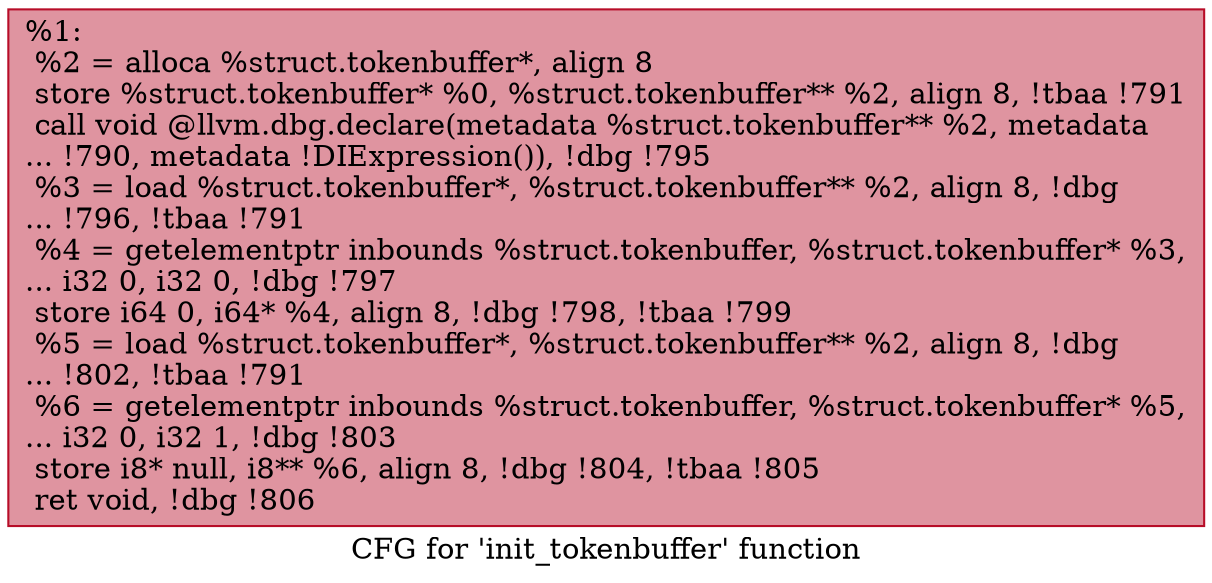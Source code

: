 digraph "CFG for 'init_tokenbuffer' function" {
	label="CFG for 'init_tokenbuffer' function";

	Node0x1c20210 [shape=record,color="#b70d28ff", style=filled, fillcolor="#b70d2870",label="{%1:\l  %2 = alloca %struct.tokenbuffer*, align 8\l  store %struct.tokenbuffer* %0, %struct.tokenbuffer** %2, align 8, !tbaa !791\l  call void @llvm.dbg.declare(metadata %struct.tokenbuffer** %2, metadata\l... !790, metadata !DIExpression()), !dbg !795\l  %3 = load %struct.tokenbuffer*, %struct.tokenbuffer** %2, align 8, !dbg\l... !796, !tbaa !791\l  %4 = getelementptr inbounds %struct.tokenbuffer, %struct.tokenbuffer* %3,\l... i32 0, i32 0, !dbg !797\l  store i64 0, i64* %4, align 8, !dbg !798, !tbaa !799\l  %5 = load %struct.tokenbuffer*, %struct.tokenbuffer** %2, align 8, !dbg\l... !802, !tbaa !791\l  %6 = getelementptr inbounds %struct.tokenbuffer, %struct.tokenbuffer* %5,\l... i32 0, i32 1, !dbg !803\l  store i8* null, i8** %6, align 8, !dbg !804, !tbaa !805\l  ret void, !dbg !806\l}"];
}

